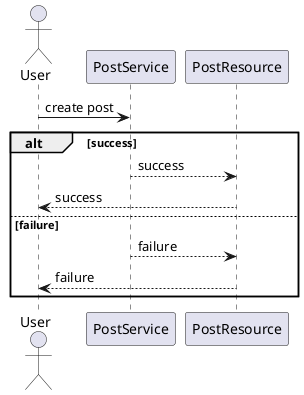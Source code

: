 @startuml create-diagram
actor User 
User -> PostService: create post
alt success 
    PostResource <-- PostService: success 
    User <-- PostResource: success 
else failure 
    PostResource <-- PostService: failure 
    User <-- PostResource: failure
end
@enduml